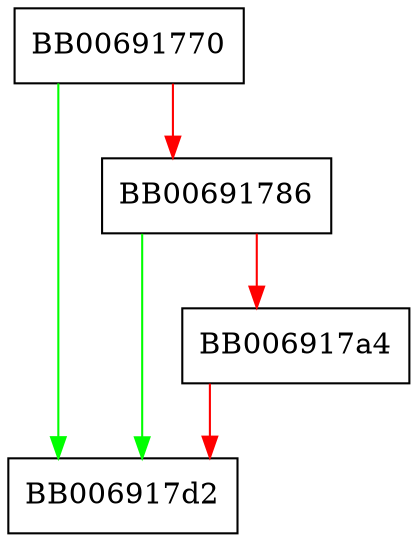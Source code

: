 digraph aes_128_ofb_newctx {
  node [shape="box"];
  graph [splines=ortho];
  BB00691770 -> BB006917d2 [color="green"];
  BB00691770 -> BB00691786 [color="red"];
  BB00691786 -> BB006917d2 [color="green"];
  BB00691786 -> BB006917a4 [color="red"];
  BB006917a4 -> BB006917d2 [color="red"];
}